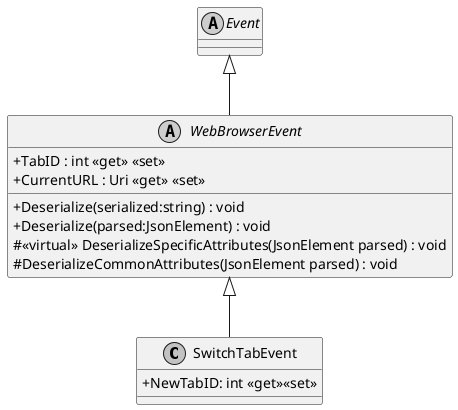 @startuml
skinparam monochrome true
skinparam classAttributeIconSize 0

class SwitchTabEvent {
    + NewTabID: int <<get>><<set>>
}
abstract class WebBrowserEvent {
    + TabID : int <<get>> <<set>>
    + Deserialize(serialized:string) : void
    + Deserialize(parsed:JsonElement) : void
    # <<virtual>> DeserializeSpecificAttributes(JsonElement parsed) : void
    # DeserializeCommonAttributes(JsonElement parsed) : void
    + CurrentURL : Uri <<get>> <<set>>
}
abstract class Event
WebBrowserEvent <|-- SwitchTabEvent
Event <|-- WebBrowserEvent
@enduml
